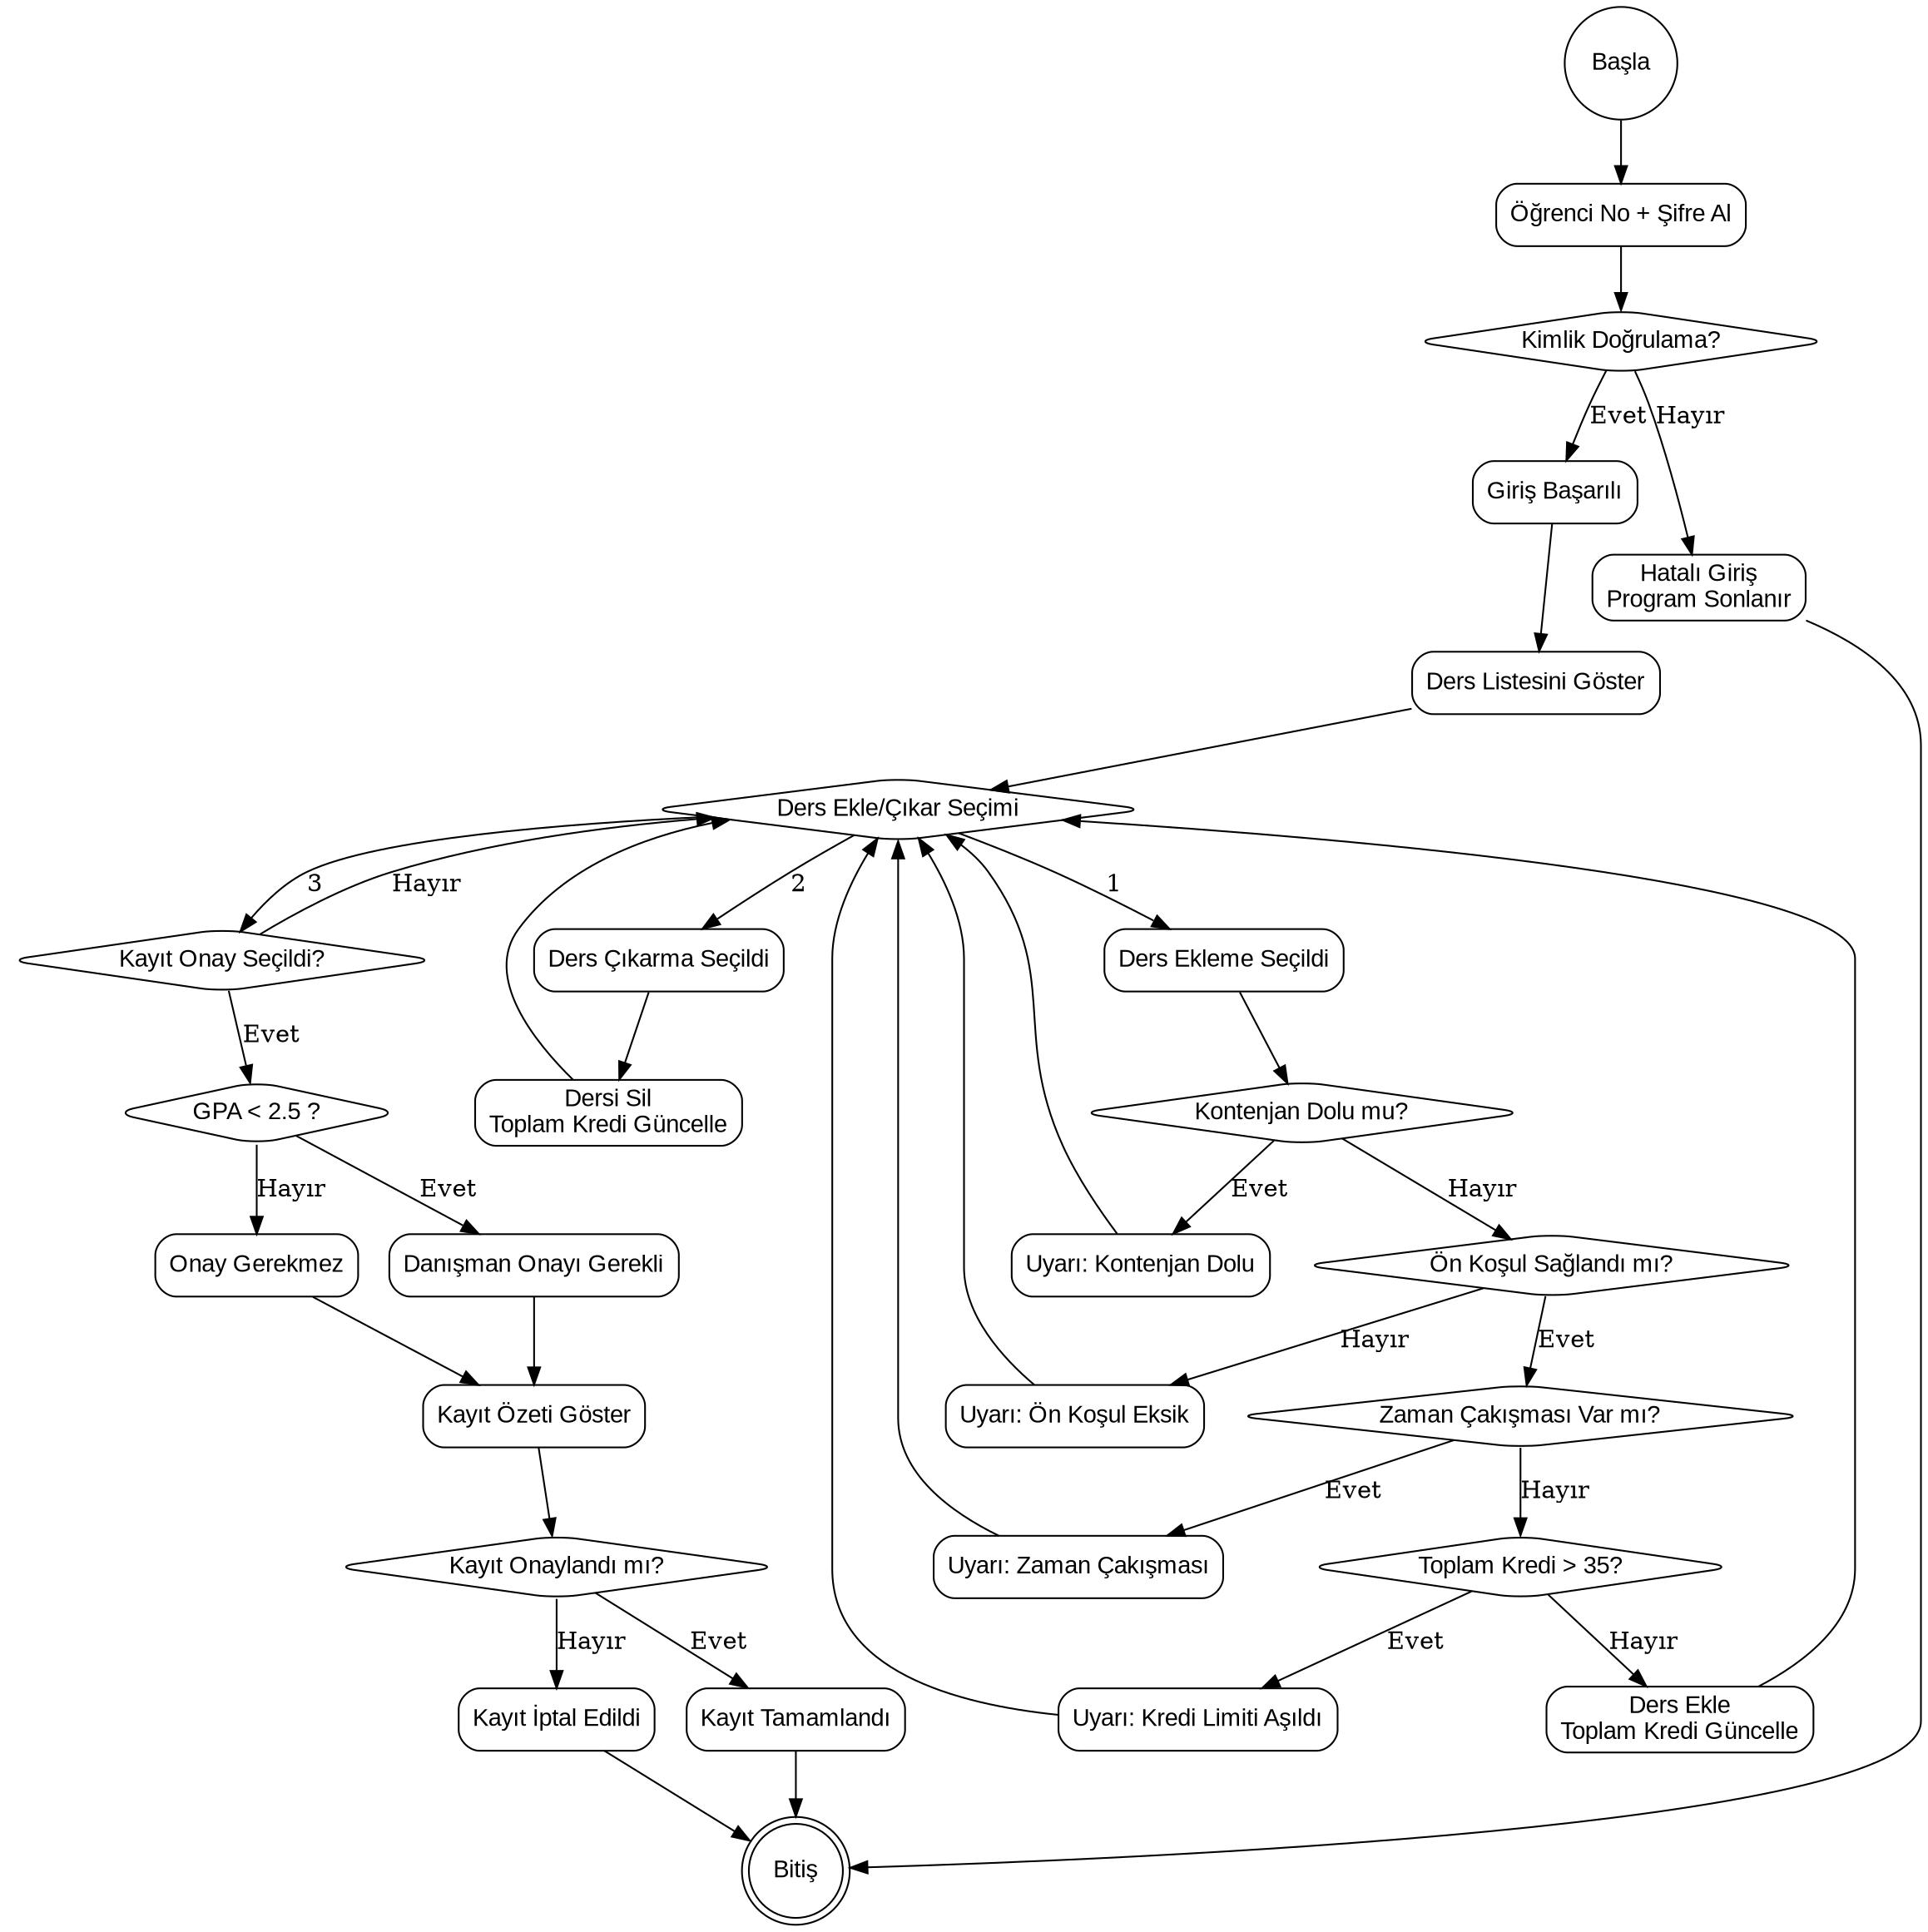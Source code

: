 digraph DersKayitSistemi {
    rankdir=TB;
    node [shape=rect, style=rounded, fontname="Arial"];

    // Başlangıç ve bitiş
    Start [label="Başla", shape=circle];
    End [label="Bitiş", shape=doublecircle];

    // Giriş aşaması
    Giris [label="Öğrenci No + Şifre Al"];
    KimlikKontrol [label="Kimlik Doğrulama?", shape=diamond];
    GirisBasarili [label="Giriş Başarılı"];
    GirisHatali [label="Hatalı Giriş\nProgram Sonlanır"];

    // Ders listesi
    DersListesi [label="Ders Listesini Göster"];
    DersDongusu [label="Ders Ekle/Çıkar Seçimi", shape=diamond];

    // Ders ekleme
    DersEkle [label="Ders Ekleme Seçildi"];
    DersCikar [label="Ders Çıkarma Seçildi"];
    KayitOnay [label="Kayıt Onay Seçildi?", shape=diamond];

    // Kontroller
    Kontenjan [label="Kontenjan Dolu mu?", shape=diamond];
    OnKosul [label="Ön Koşul Sağlandı mı?", shape=diamond];
    ZamanCakis [label="Zaman Çakışması Var mı?", shape=diamond];
    KrediLimiti [label="Toplam Kredi > 35?", shape=diamond];

    // İşlem düğümleri
    DersiEkle [label="Ders Ekle\nToplam Kredi Güncelle"];
    DersiCikar [label="Dersi Sil\nToplam Kredi Güncelle"];
    UyariKontenjan [label="Uyarı: Kontenjan Dolu"];
    UyariOnKosul [label="Uyarı: Ön Koşul Eksik"];
    UyariCakis [label="Uyarı: Zaman Çakışması"];
    UyariKredi [label="Uyarı: Kredi Limiti Aşıldı"];

    // Danışman ve onay
    DanismanKontrol [label="GPA < 2.5 ?", shape=diamond];
    DanismanOnay [label="Danışman Onayı Gerekli"];
    DanismanYok [label="Onay Gerekmez"];
    KayitOzeti [label="Kayıt Özeti Göster"];
    Onaylama [label="Kayıt Onaylandı mı?", shape=diamond];
    KayitTamam [label="Kayıt Tamamlandı"];
    KayitIptal [label="Kayıt İptal Edildi"];

    // Akış bağlantıları
    Start -> Giris -> KimlikKontrol;
    KimlikKontrol -> GirisBasarili [label="Evet"];
    KimlikKontrol -> GirisHatali [label="Hayır"];
    GirisHatali -> End;
    GirisBasarili -> DersListesi -> DersDongusu;

    DersDongusu -> DersEkle [label="1"];
    DersDongusu -> DersCikar [label="2"];
    DersDongusu -> KayitOnay [label="3"];

    // Ders ekleme süreci
    DersEkle -> Kontenjan;
    Kontenjan -> UyariKontenjan [label="Evet"];
    Kontenjan -> OnKosul [label="Hayır"];
    UyariKontenjan -> DersDongusu;

    OnKosul -> UyariOnKosul [label="Hayır"];
    OnKosul -> ZamanCakis [label="Evet"];
    UyariOnKosul -> DersDongusu;

    ZamanCakis -> UyariCakis [label="Evet"];
    ZamanCakis -> KrediLimiti [label="Hayır"];
    UyariCakis -> DersDongusu;

    KrediLimiti -> UyariKredi [label="Evet"];
    KrediLimiti -> DersiEkle [label="Hayır"];
    UyariKredi -> DersDongusu;

    DersiEkle -> DersDongusu;

    // Ders çıkarma süreci
    DersCikar -> DersiCikar -> DersDongusu;

    // Kayıt onay süreci
    KayitOnay -> DanismanKontrol [label="Evet"];
    KayitOnay -> DersDongusu [label="Hayır"];

    DanismanKontrol -> DanismanOnay [label="Evet"];
    DanismanKontrol -> DanismanYok [label="Hayır"];
    DanismanOnay -> KayitOzeti;
    DanismanYok -> KayitOzeti;

    KayitOzeti -> Onaylama;
    Onaylama -> KayitTamam [label="Evet"];
    Onaylama -> KayitIptal [label="Hayır"];

    KayitTamam -> End;
    KayitIptal -> End;
}
